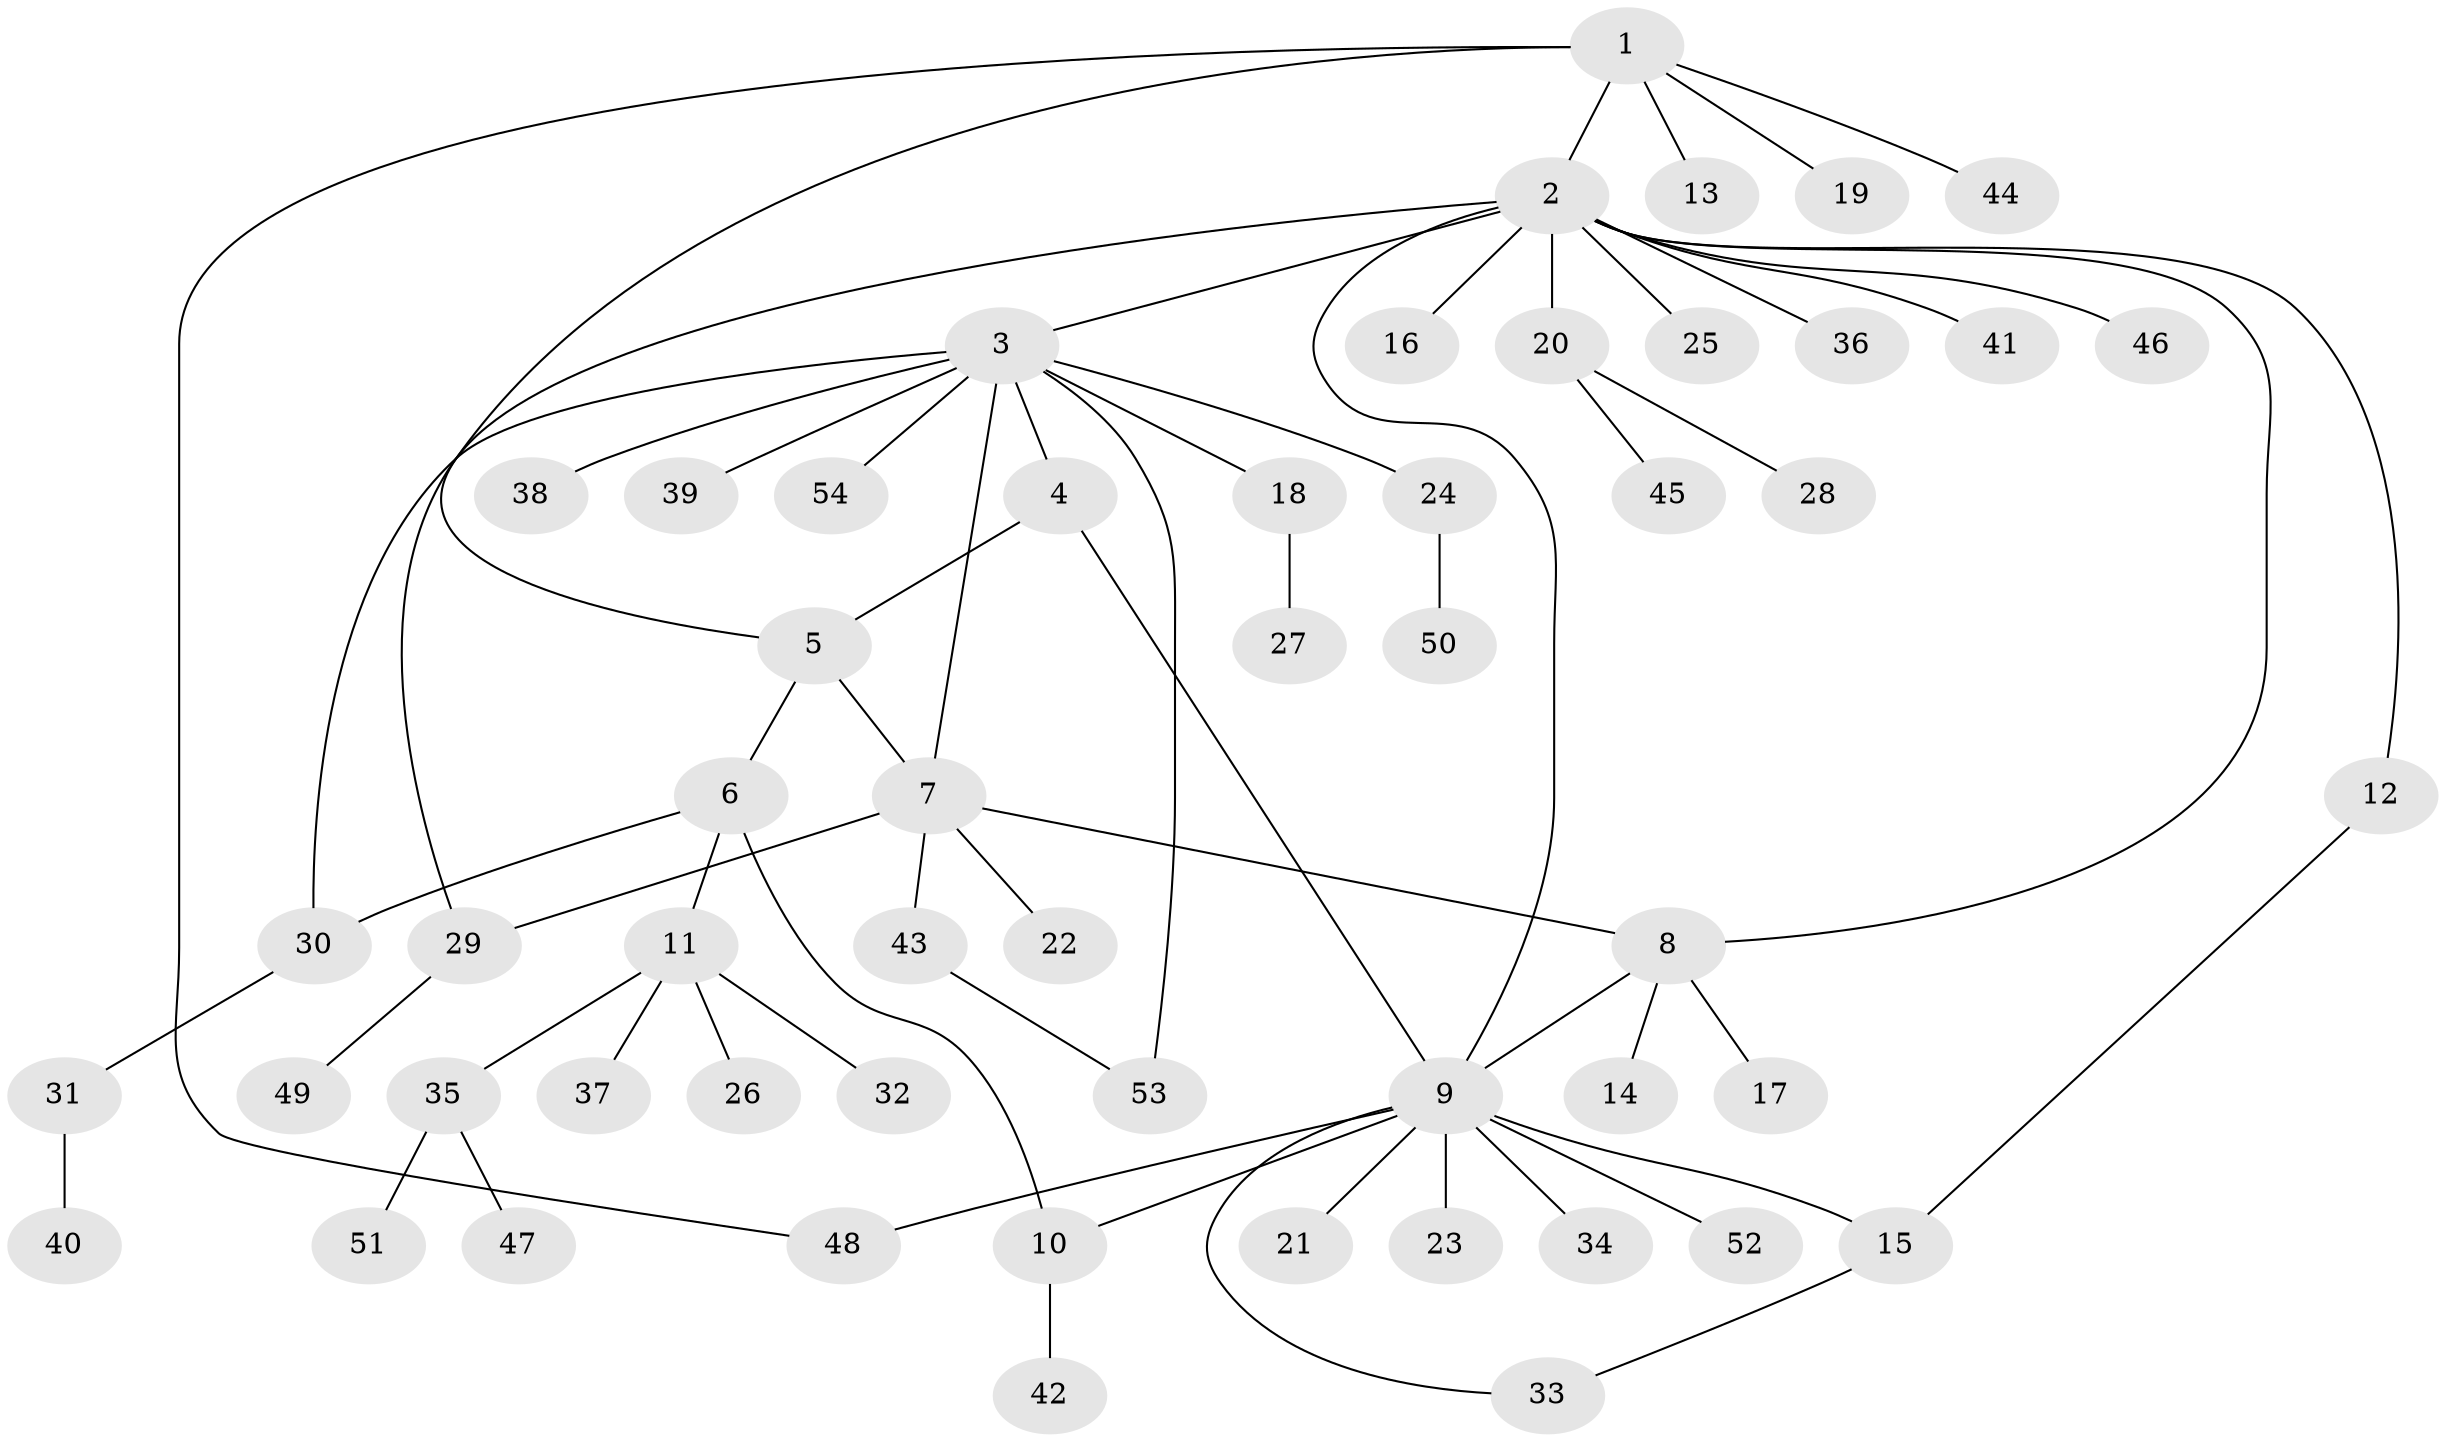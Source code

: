 // Generated by graph-tools (version 1.1) at 2025/37/03/09/25 02:37:23]
// undirected, 54 vertices, 65 edges
graph export_dot {
graph [start="1"]
  node [color=gray90,style=filled];
  1;
  2;
  3;
  4;
  5;
  6;
  7;
  8;
  9;
  10;
  11;
  12;
  13;
  14;
  15;
  16;
  17;
  18;
  19;
  20;
  21;
  22;
  23;
  24;
  25;
  26;
  27;
  28;
  29;
  30;
  31;
  32;
  33;
  34;
  35;
  36;
  37;
  38;
  39;
  40;
  41;
  42;
  43;
  44;
  45;
  46;
  47;
  48;
  49;
  50;
  51;
  52;
  53;
  54;
  1 -- 2;
  1 -- 5;
  1 -- 13;
  1 -- 19;
  1 -- 44;
  1 -- 48;
  2 -- 3;
  2 -- 8;
  2 -- 9;
  2 -- 12;
  2 -- 16;
  2 -- 20;
  2 -- 25;
  2 -- 29;
  2 -- 36;
  2 -- 41;
  2 -- 46;
  3 -- 4;
  3 -- 7;
  3 -- 18;
  3 -- 24;
  3 -- 30;
  3 -- 38;
  3 -- 39;
  3 -- 53;
  3 -- 54;
  4 -- 5;
  4 -- 9;
  5 -- 6;
  5 -- 7;
  6 -- 10;
  6 -- 11;
  6 -- 30;
  7 -- 8;
  7 -- 22;
  7 -- 29;
  7 -- 43;
  8 -- 9;
  8 -- 14;
  8 -- 17;
  9 -- 10;
  9 -- 15;
  9 -- 21;
  9 -- 23;
  9 -- 33;
  9 -- 34;
  9 -- 48;
  9 -- 52;
  10 -- 42;
  11 -- 26;
  11 -- 32;
  11 -- 35;
  11 -- 37;
  12 -- 15;
  15 -- 33;
  18 -- 27;
  20 -- 28;
  20 -- 45;
  24 -- 50;
  29 -- 49;
  30 -- 31;
  31 -- 40;
  35 -- 47;
  35 -- 51;
  43 -- 53;
}
